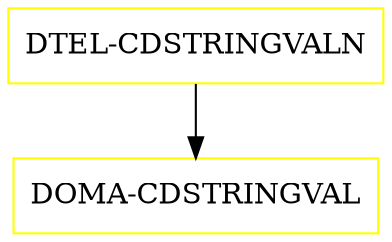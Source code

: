 digraph G {
  "DTEL-CDSTRINGVALN" [shape=box,color=yellow];
  "DOMA-CDSTRINGVAL" [shape=box,color=yellow,URL="./DOMA_CDSTRINGVAL.html"];
  "DTEL-CDSTRINGVALN" -> "DOMA-CDSTRINGVAL";
}
